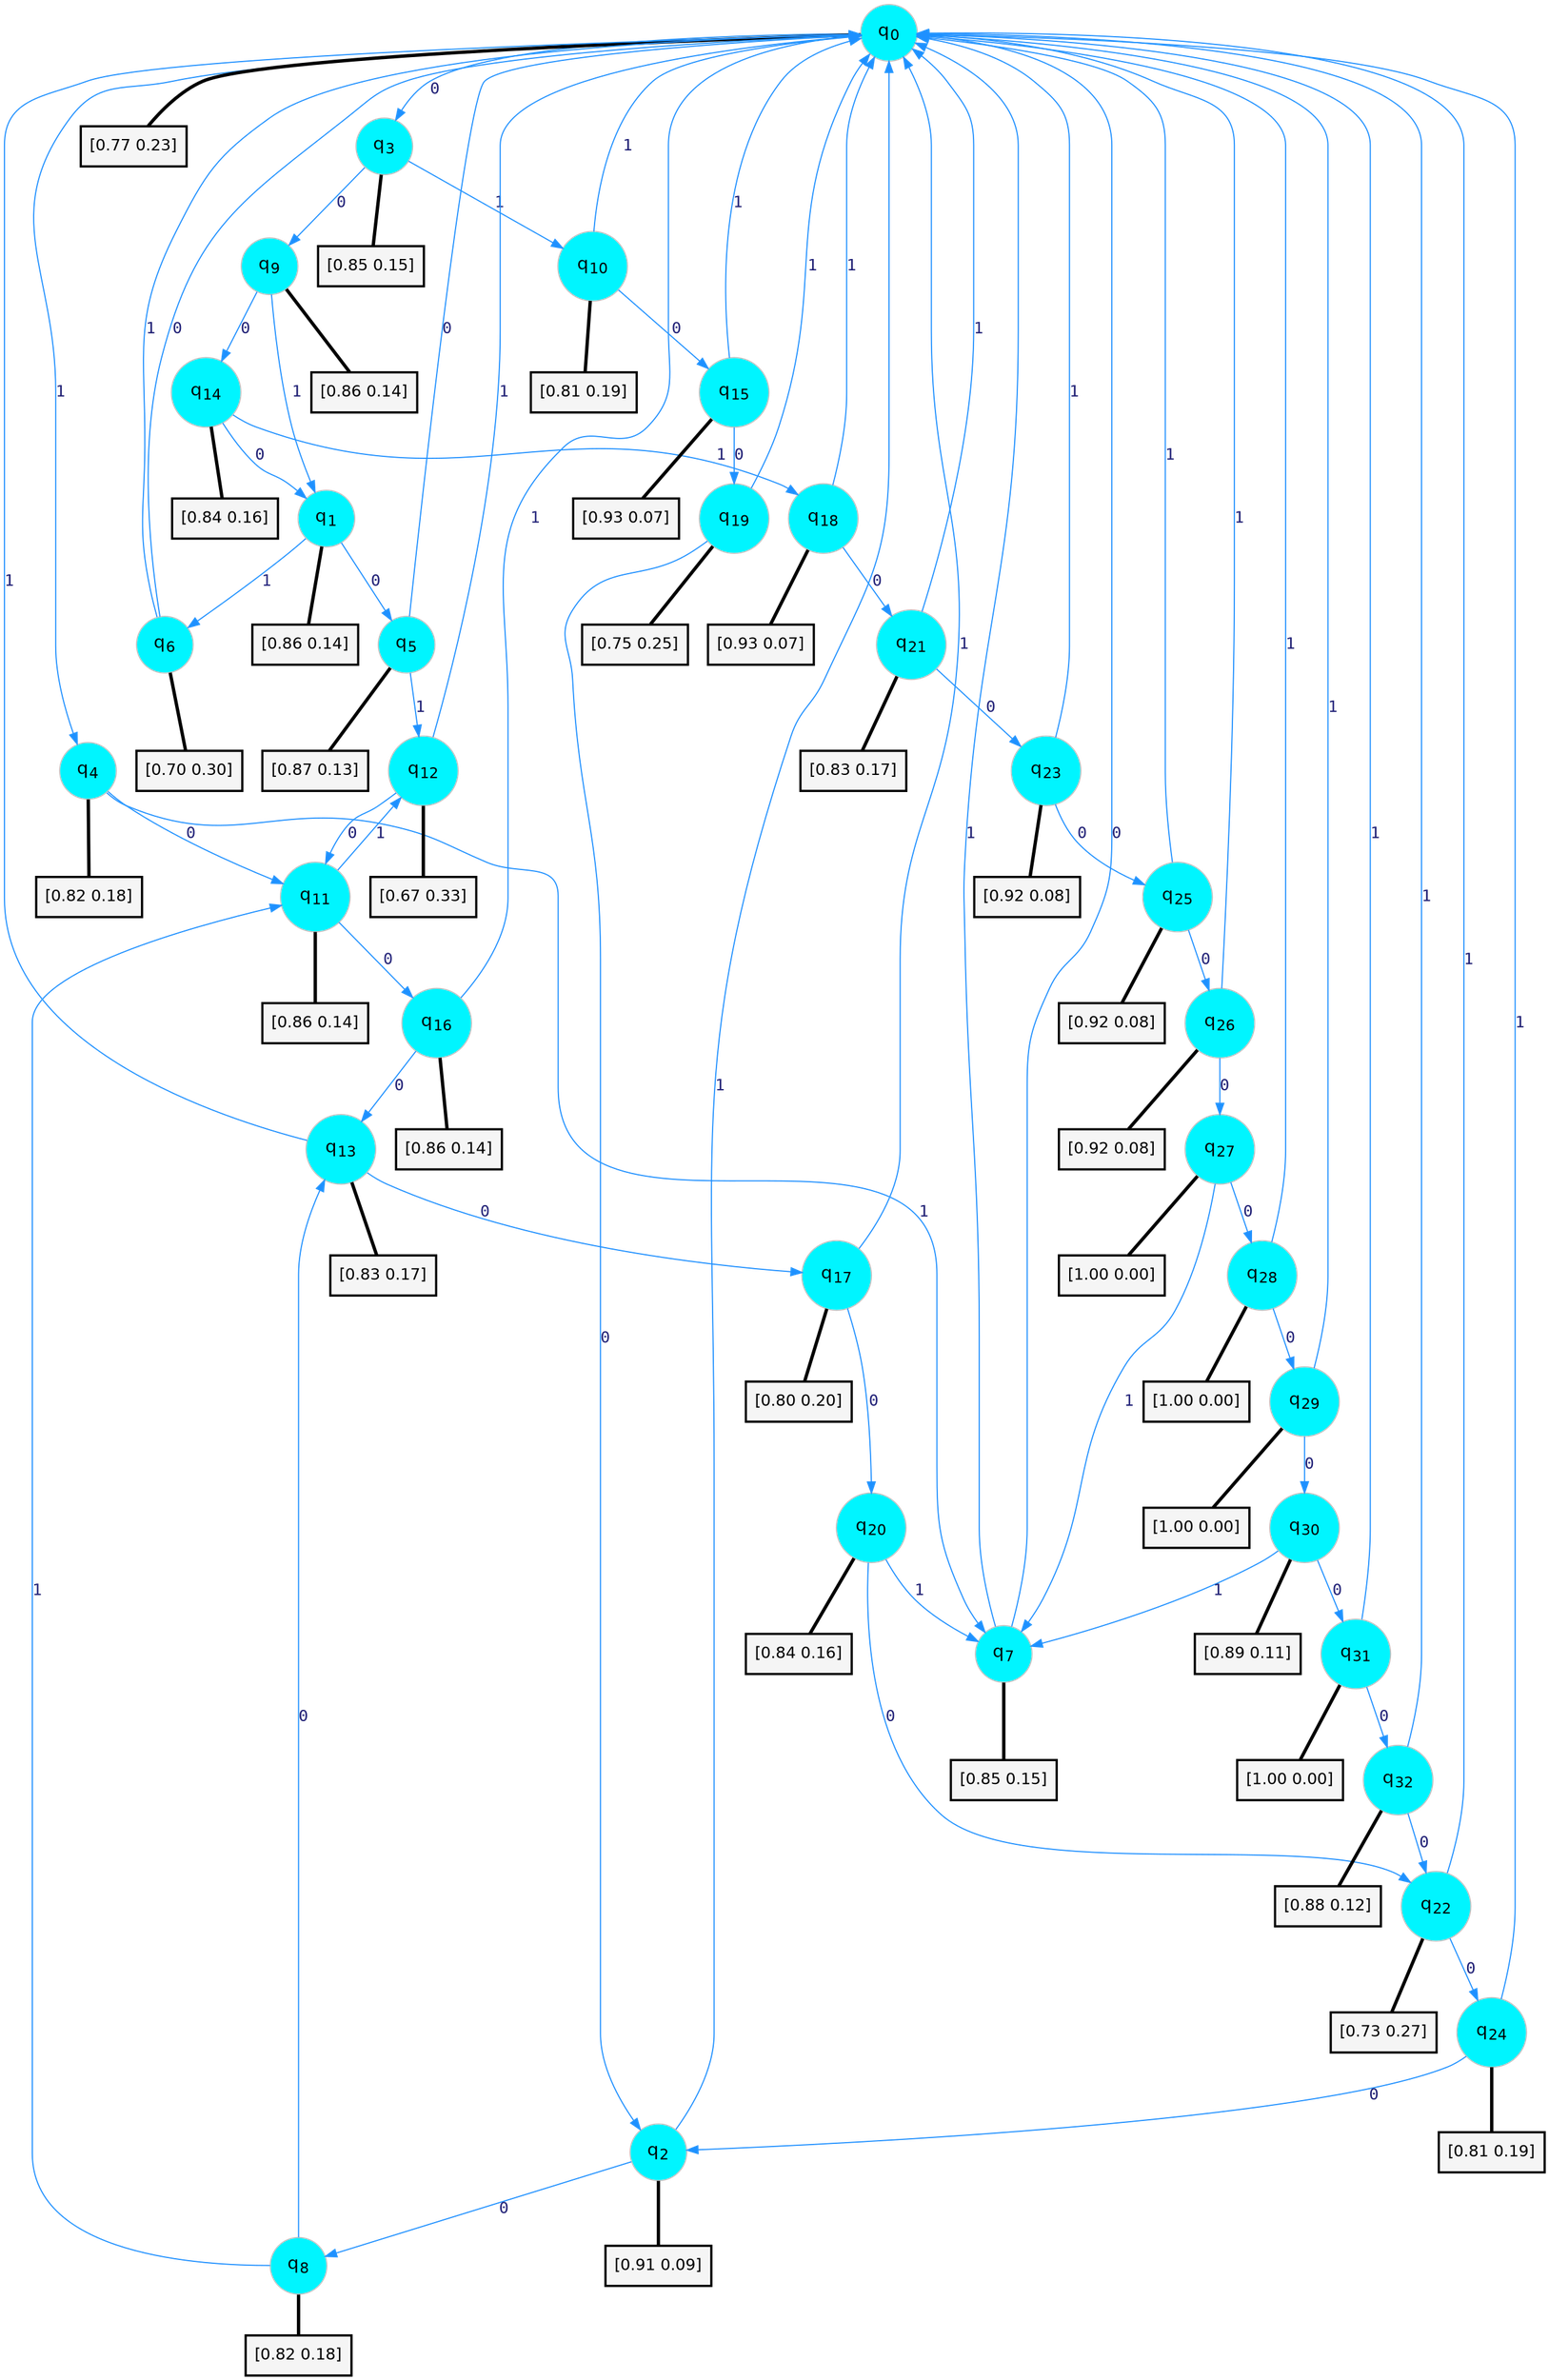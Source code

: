 digraph G {
graph [
bgcolor=transparent, dpi=300, rankdir=TD, size="40,25"];
node [
color=gray, fillcolor=turquoise1, fontcolor=black, fontname=Helvetica, fontsize=16, fontweight=bold, shape=circle, style=filled];
edge [
arrowsize=1, color=dodgerblue1, fontcolor=midnightblue, fontname=courier, fontweight=bold, penwidth=1, style=solid, weight=20];
0[label=<q<SUB>0</SUB>>];
1[label=<q<SUB>1</SUB>>];
2[label=<q<SUB>2</SUB>>];
3[label=<q<SUB>3</SUB>>];
4[label=<q<SUB>4</SUB>>];
5[label=<q<SUB>5</SUB>>];
6[label=<q<SUB>6</SUB>>];
7[label=<q<SUB>7</SUB>>];
8[label=<q<SUB>8</SUB>>];
9[label=<q<SUB>9</SUB>>];
10[label=<q<SUB>10</SUB>>];
11[label=<q<SUB>11</SUB>>];
12[label=<q<SUB>12</SUB>>];
13[label=<q<SUB>13</SUB>>];
14[label=<q<SUB>14</SUB>>];
15[label=<q<SUB>15</SUB>>];
16[label=<q<SUB>16</SUB>>];
17[label=<q<SUB>17</SUB>>];
18[label=<q<SUB>18</SUB>>];
19[label=<q<SUB>19</SUB>>];
20[label=<q<SUB>20</SUB>>];
21[label=<q<SUB>21</SUB>>];
22[label=<q<SUB>22</SUB>>];
23[label=<q<SUB>23</SUB>>];
24[label=<q<SUB>24</SUB>>];
25[label=<q<SUB>25</SUB>>];
26[label=<q<SUB>26</SUB>>];
27[label=<q<SUB>27</SUB>>];
28[label=<q<SUB>28</SUB>>];
29[label=<q<SUB>29</SUB>>];
30[label=<q<SUB>30</SUB>>];
31[label=<q<SUB>31</SUB>>];
32[label=<q<SUB>32</SUB>>];
33[label="[0.77 0.23]", shape=box,fontcolor=black, fontname=Helvetica, fontsize=14, penwidth=2, fillcolor=whitesmoke,color=black];
34[label="[0.86 0.14]", shape=box,fontcolor=black, fontname=Helvetica, fontsize=14, penwidth=2, fillcolor=whitesmoke,color=black];
35[label="[0.91 0.09]", shape=box,fontcolor=black, fontname=Helvetica, fontsize=14, penwidth=2, fillcolor=whitesmoke,color=black];
36[label="[0.85 0.15]", shape=box,fontcolor=black, fontname=Helvetica, fontsize=14, penwidth=2, fillcolor=whitesmoke,color=black];
37[label="[0.82 0.18]", shape=box,fontcolor=black, fontname=Helvetica, fontsize=14, penwidth=2, fillcolor=whitesmoke,color=black];
38[label="[0.87 0.13]", shape=box,fontcolor=black, fontname=Helvetica, fontsize=14, penwidth=2, fillcolor=whitesmoke,color=black];
39[label="[0.70 0.30]", shape=box,fontcolor=black, fontname=Helvetica, fontsize=14, penwidth=2, fillcolor=whitesmoke,color=black];
40[label="[0.85 0.15]", shape=box,fontcolor=black, fontname=Helvetica, fontsize=14, penwidth=2, fillcolor=whitesmoke,color=black];
41[label="[0.82 0.18]", shape=box,fontcolor=black, fontname=Helvetica, fontsize=14, penwidth=2, fillcolor=whitesmoke,color=black];
42[label="[0.86 0.14]", shape=box,fontcolor=black, fontname=Helvetica, fontsize=14, penwidth=2, fillcolor=whitesmoke,color=black];
43[label="[0.81 0.19]", shape=box,fontcolor=black, fontname=Helvetica, fontsize=14, penwidth=2, fillcolor=whitesmoke,color=black];
44[label="[0.86 0.14]", shape=box,fontcolor=black, fontname=Helvetica, fontsize=14, penwidth=2, fillcolor=whitesmoke,color=black];
45[label="[0.67 0.33]", shape=box,fontcolor=black, fontname=Helvetica, fontsize=14, penwidth=2, fillcolor=whitesmoke,color=black];
46[label="[0.83 0.17]", shape=box,fontcolor=black, fontname=Helvetica, fontsize=14, penwidth=2, fillcolor=whitesmoke,color=black];
47[label="[0.84 0.16]", shape=box,fontcolor=black, fontname=Helvetica, fontsize=14, penwidth=2, fillcolor=whitesmoke,color=black];
48[label="[0.93 0.07]", shape=box,fontcolor=black, fontname=Helvetica, fontsize=14, penwidth=2, fillcolor=whitesmoke,color=black];
49[label="[0.86 0.14]", shape=box,fontcolor=black, fontname=Helvetica, fontsize=14, penwidth=2, fillcolor=whitesmoke,color=black];
50[label="[0.80 0.20]", shape=box,fontcolor=black, fontname=Helvetica, fontsize=14, penwidth=2, fillcolor=whitesmoke,color=black];
51[label="[0.93 0.07]", shape=box,fontcolor=black, fontname=Helvetica, fontsize=14, penwidth=2, fillcolor=whitesmoke,color=black];
52[label="[0.75 0.25]", shape=box,fontcolor=black, fontname=Helvetica, fontsize=14, penwidth=2, fillcolor=whitesmoke,color=black];
53[label="[0.84 0.16]", shape=box,fontcolor=black, fontname=Helvetica, fontsize=14, penwidth=2, fillcolor=whitesmoke,color=black];
54[label="[0.83 0.17]", shape=box,fontcolor=black, fontname=Helvetica, fontsize=14, penwidth=2, fillcolor=whitesmoke,color=black];
55[label="[0.73 0.27]", shape=box,fontcolor=black, fontname=Helvetica, fontsize=14, penwidth=2, fillcolor=whitesmoke,color=black];
56[label="[0.92 0.08]", shape=box,fontcolor=black, fontname=Helvetica, fontsize=14, penwidth=2, fillcolor=whitesmoke,color=black];
57[label="[0.81 0.19]", shape=box,fontcolor=black, fontname=Helvetica, fontsize=14, penwidth=2, fillcolor=whitesmoke,color=black];
58[label="[0.92 0.08]", shape=box,fontcolor=black, fontname=Helvetica, fontsize=14, penwidth=2, fillcolor=whitesmoke,color=black];
59[label="[0.92 0.08]", shape=box,fontcolor=black, fontname=Helvetica, fontsize=14, penwidth=2, fillcolor=whitesmoke,color=black];
60[label="[1.00 0.00]", shape=box,fontcolor=black, fontname=Helvetica, fontsize=14, penwidth=2, fillcolor=whitesmoke,color=black];
61[label="[1.00 0.00]", shape=box,fontcolor=black, fontname=Helvetica, fontsize=14, penwidth=2, fillcolor=whitesmoke,color=black];
62[label="[1.00 0.00]", shape=box,fontcolor=black, fontname=Helvetica, fontsize=14, penwidth=2, fillcolor=whitesmoke,color=black];
63[label="[0.89 0.11]", shape=box,fontcolor=black, fontname=Helvetica, fontsize=14, penwidth=2, fillcolor=whitesmoke,color=black];
64[label="[1.00 0.00]", shape=box,fontcolor=black, fontname=Helvetica, fontsize=14, penwidth=2, fillcolor=whitesmoke,color=black];
65[label="[0.88 0.12]", shape=box,fontcolor=black, fontname=Helvetica, fontsize=14, penwidth=2, fillcolor=whitesmoke,color=black];
0->3 [label=0];
0->4 [label=1];
0->33 [arrowhead=none, penwidth=3,color=black];
1->5 [label=0];
1->6 [label=1];
1->34 [arrowhead=none, penwidth=3,color=black];
2->8 [label=0];
2->0 [label=1];
2->35 [arrowhead=none, penwidth=3,color=black];
3->9 [label=0];
3->10 [label=1];
3->36 [arrowhead=none, penwidth=3,color=black];
4->11 [label=0];
4->7 [label=1];
4->37 [arrowhead=none, penwidth=3,color=black];
5->0 [label=0];
5->12 [label=1];
5->38 [arrowhead=none, penwidth=3,color=black];
6->0 [label=0];
6->0 [label=1];
6->39 [arrowhead=none, penwidth=3,color=black];
7->0 [label=0];
7->0 [label=1];
7->40 [arrowhead=none, penwidth=3,color=black];
8->13 [label=0];
8->11 [label=1];
8->41 [arrowhead=none, penwidth=3,color=black];
9->14 [label=0];
9->1 [label=1];
9->42 [arrowhead=none, penwidth=3,color=black];
10->15 [label=0];
10->0 [label=1];
10->43 [arrowhead=none, penwidth=3,color=black];
11->16 [label=0];
11->12 [label=1];
11->44 [arrowhead=none, penwidth=3,color=black];
12->11 [label=0];
12->0 [label=1];
12->45 [arrowhead=none, penwidth=3,color=black];
13->17 [label=0];
13->0 [label=1];
13->46 [arrowhead=none, penwidth=3,color=black];
14->1 [label=0];
14->18 [label=1];
14->47 [arrowhead=none, penwidth=3,color=black];
15->19 [label=0];
15->0 [label=1];
15->48 [arrowhead=none, penwidth=3,color=black];
16->13 [label=0];
16->0 [label=1];
16->49 [arrowhead=none, penwidth=3,color=black];
17->20 [label=0];
17->0 [label=1];
17->50 [arrowhead=none, penwidth=3,color=black];
18->21 [label=0];
18->0 [label=1];
18->51 [arrowhead=none, penwidth=3,color=black];
19->2 [label=0];
19->0 [label=1];
19->52 [arrowhead=none, penwidth=3,color=black];
20->22 [label=0];
20->7 [label=1];
20->53 [arrowhead=none, penwidth=3,color=black];
21->23 [label=0];
21->0 [label=1];
21->54 [arrowhead=none, penwidth=3,color=black];
22->24 [label=0];
22->0 [label=1];
22->55 [arrowhead=none, penwidth=3,color=black];
23->25 [label=0];
23->0 [label=1];
23->56 [arrowhead=none, penwidth=3,color=black];
24->2 [label=0];
24->0 [label=1];
24->57 [arrowhead=none, penwidth=3,color=black];
25->26 [label=0];
25->0 [label=1];
25->58 [arrowhead=none, penwidth=3,color=black];
26->27 [label=0];
26->0 [label=1];
26->59 [arrowhead=none, penwidth=3,color=black];
27->28 [label=0];
27->7 [label=1];
27->60 [arrowhead=none, penwidth=3,color=black];
28->29 [label=0];
28->0 [label=1];
28->61 [arrowhead=none, penwidth=3,color=black];
29->30 [label=0];
29->0 [label=1];
29->62 [arrowhead=none, penwidth=3,color=black];
30->31 [label=0];
30->7 [label=1];
30->63 [arrowhead=none, penwidth=3,color=black];
31->32 [label=0];
31->0 [label=1];
31->64 [arrowhead=none, penwidth=3,color=black];
32->22 [label=0];
32->0 [label=1];
32->65 [arrowhead=none, penwidth=3,color=black];
}
